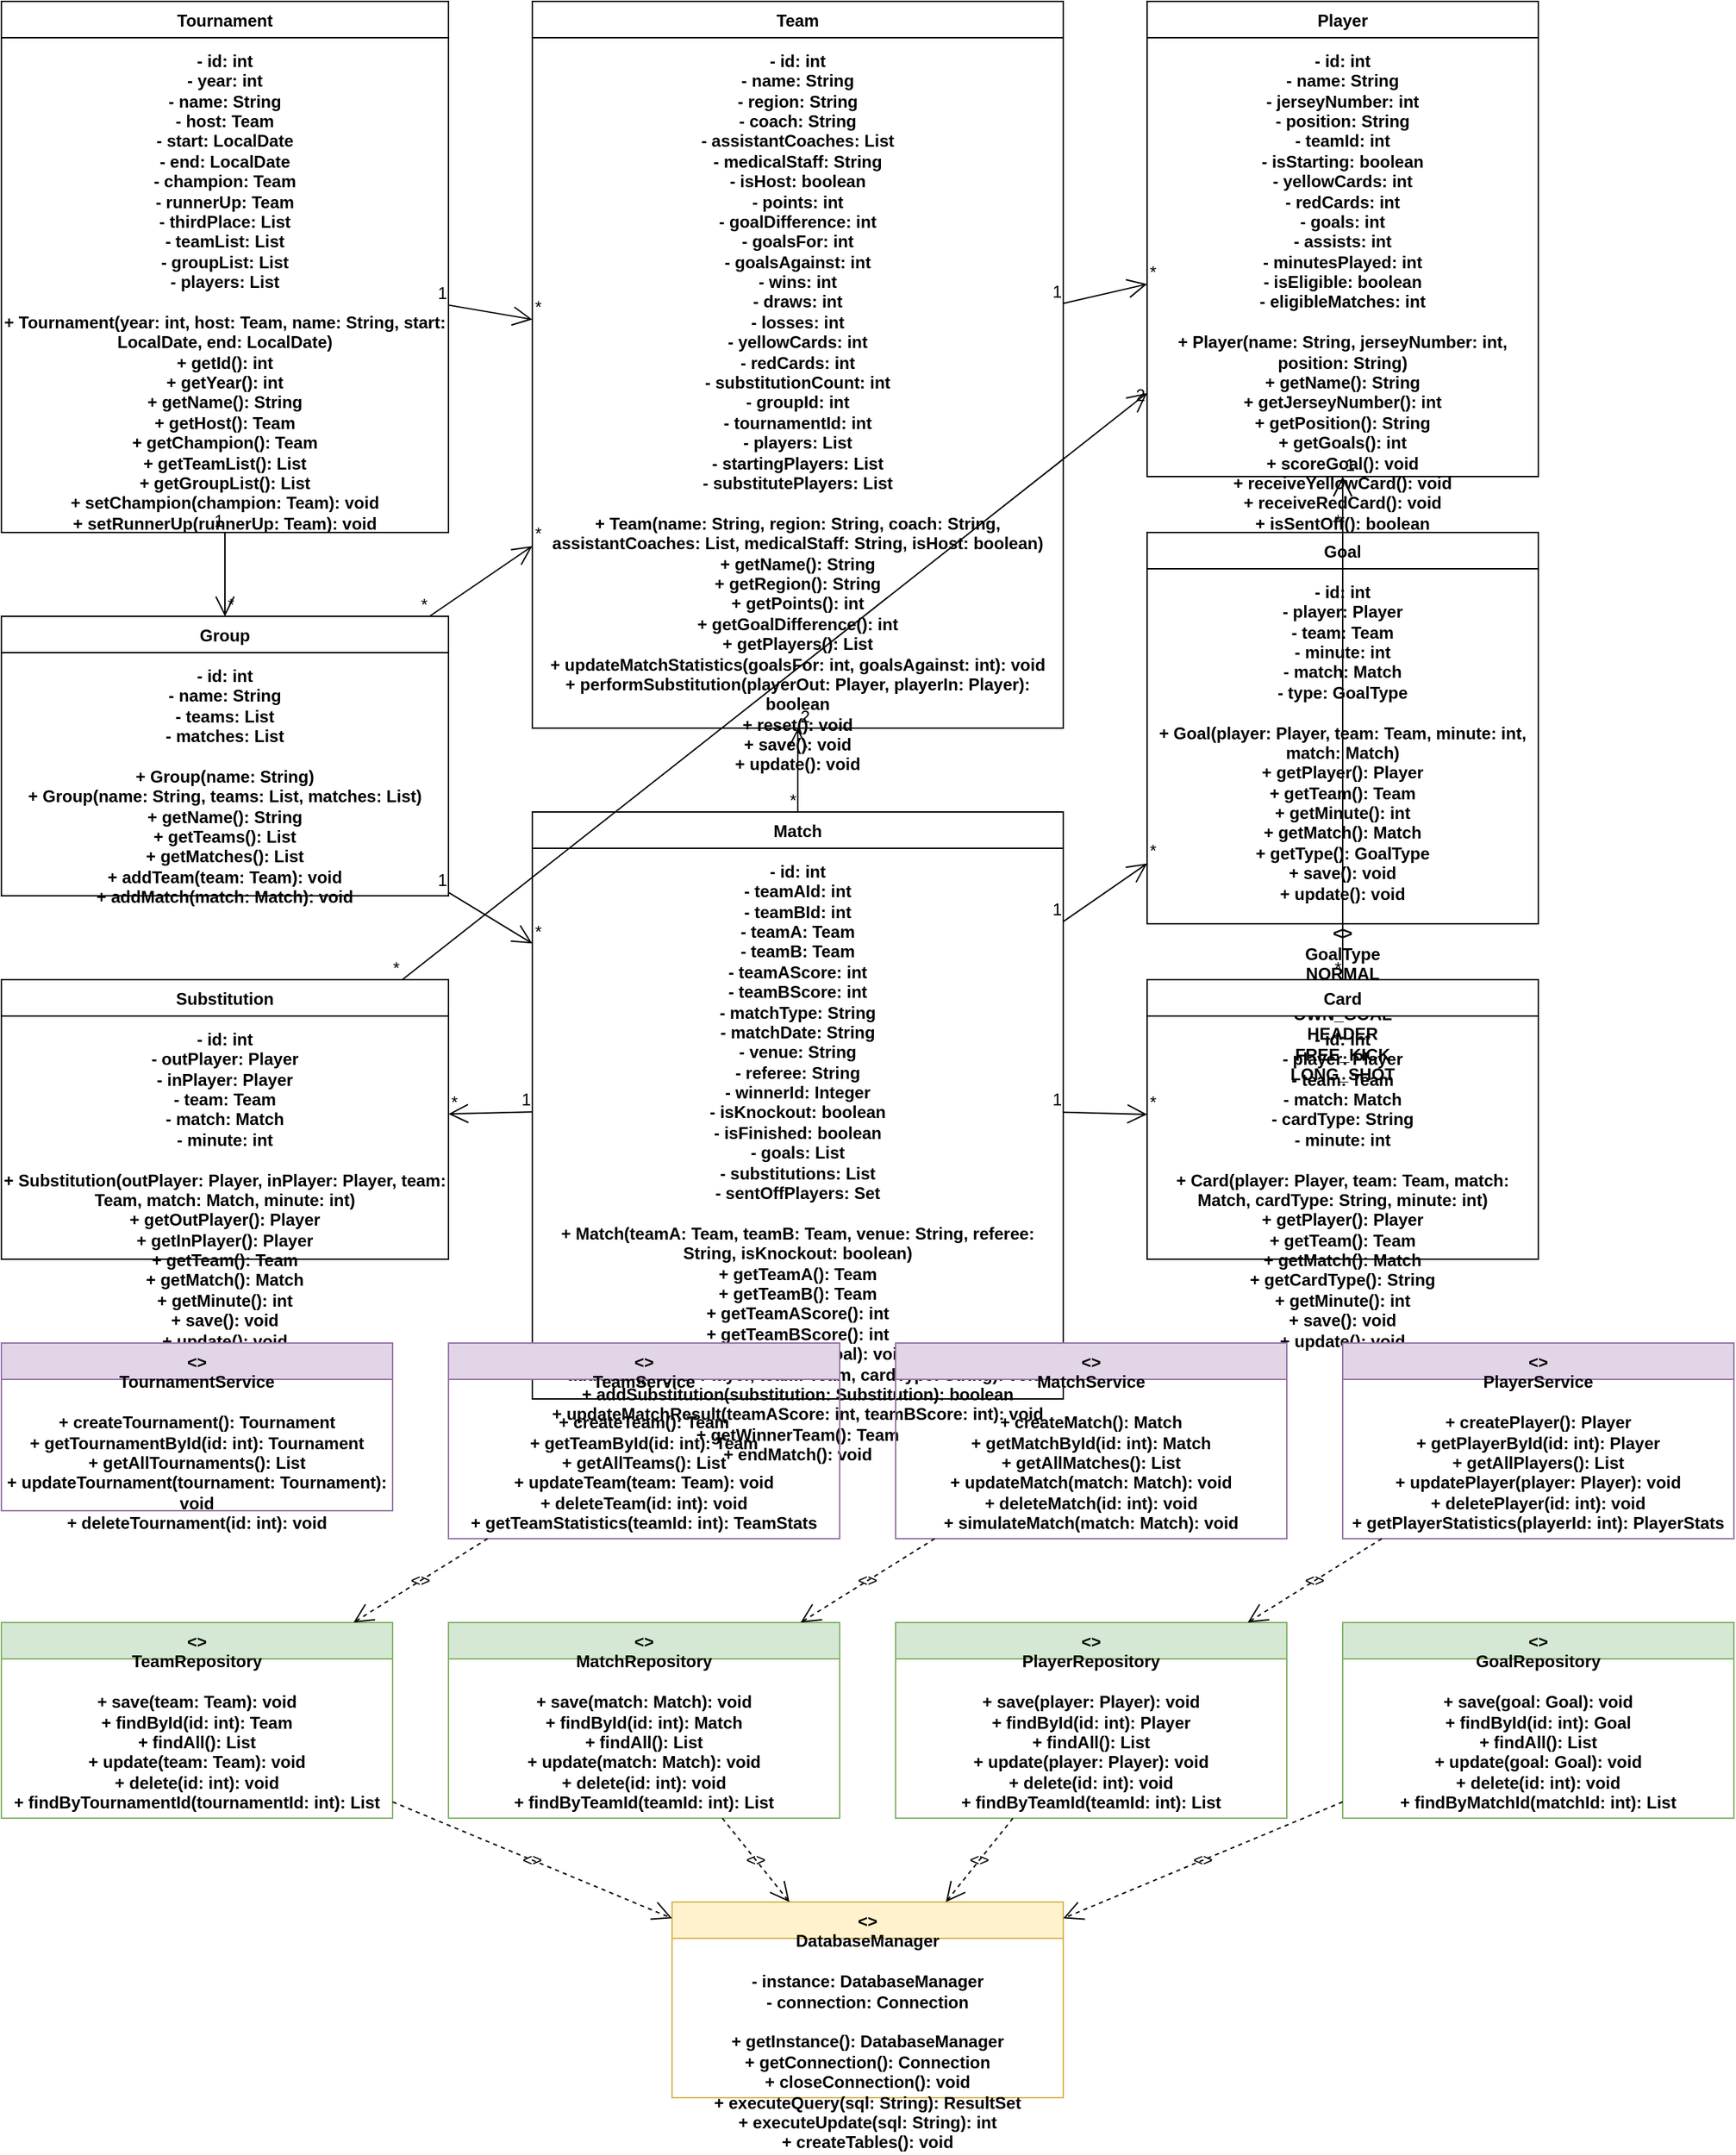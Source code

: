 <?xml version="1.0" encoding="UTF-8"?>
<mxfile version="22.1.16" type="device">
  <diagram name="World Cup Management System" id="c4acf3e9-155e-7222-9cf6-157b1a14988f">
    <mxGraphModel dx="1422" dy="794" grid="1" gridSize="10" guides="1" tooltips="1" connect="1" arrows="1" fold="1" page="1" pageScale="1" pageWidth="850" pageHeight="1100" background="none" math="0" shadow="0">
      <root>
        <mxCell id="0" />
        <mxCell id="1" parent="0" />
        
        <!-- Tournament Class -->
        <mxCell id="tournament" value="Tournament&#xa;&#xa;- id: int&#xa;- year: int&#xa;- name: String&#xa;- host: Team&#xa;- start: LocalDate&#xa;- end: LocalDate&#xa;- champion: Team&#xa;- runnerUp: Team&#xa;- thirdPlace: List&lt;Team&gt;&#xa;- teamList: List&lt;Team&gt;&#xa;- groupList: List&lt;Group&gt;&#xa;- players: List&lt;Player&gt;&#xa;&#xa;+ Tournament(year: int, host: Team, name: String, start: LocalDate, end: LocalDate)&#xa;+ getId(): int&#xa;+ getYear(): int&#xa;+ getName(): String&#xa;+ getHost(): Team&#xa;+ getChampion(): Team&#xa;+ getTeamList(): List&lt;Team&gt;&#xa;+ getGroupList(): List&lt;Group&gt;&#xa;+ setChampion(champion: Team): void&#xa;+ setRunnerUp(runnerUp: Team): void" style="swimlane;fontStyle=1;align=center;verticalAlign=top;childLayout=stackLayout;horizontal=1;startSize=26;horizontalStack=0;resizeParent=1;resizeParentMax=0;resizeLast=0;collapsible=1;marginBottom=0;whiteSpace=wrap;html=1;" vertex="1" parent="1">
          <mxGeometry x="40" y="40" width="320" height="380" as="geometry" />
        </mxCell>

        <!-- Team Class -->
        <mxCell id="team" value="Team&#xa;&#xa;- id: int&#xa;- name: String&#xa;- region: String&#xa;- coach: String&#xa;- assistantCoaches: List&lt;String&gt;&#xa;- medicalStaff: String&#xa;- isHost: boolean&#xa;- points: int&#xa;- goalDifference: int&#xa;- goalsFor: int&#xa;- goalsAgainst: int&#xa;- wins: int&#xa;- draws: int&#xa;- losses: int&#xa;- yellowCards: int&#xa;- redCards: int&#xa;- substitutionCount: int&#xa;- groupId: int&#xa;- tournamentId: int&#xa;- players: List&lt;Player&gt;&#xa;- startingPlayers: List&lt;Player&gt;&#xa;- substitutePlayers: List&lt;Player&gt;&#xa;&#xa;+ Team(name: String, region: String, coach: String, assistantCoaches: List&lt;String&gt;, medicalStaff: String, isHost: boolean)&#xa;+ getName(): String&#xa;+ getRegion(): String&#xa;+ getPoints(): int&#xa;+ getGoalDifference(): int&#xa;+ getPlayers(): List&lt;Player&gt;&#xa;+ updateMatchStatistics(goalsFor: int, goalsAgainst: int): void&#xa;+ performSubstitution(playerOut: Player, playerIn: Player): boolean&#xa;+ reset(): void&#xa;+ save(): void&#xa;+ update(): void" style="swimlane;fontStyle=1;align=center;verticalAlign=top;childLayout=stackLayout;horizontal=1;startSize=26;horizontalStack=0;resizeParent=1;resizeParentMax=0;resizeLast=0;collapsible=1;marginBottom=0;whiteSpace=wrap;html=1;" vertex="1" parent="1">
          <mxGeometry x="420" y="40" width="380" height="520" as="geometry" />
        </mxCell>

        <!-- Player Class -->
        <mxCell id="player" value="Player&#xa;&#xa;- id: int&#xa;- name: String&#xa;- jerseyNumber: int&#xa;- position: String&#xa;- teamId: int&#xa;- isStarting: boolean&#xa;- yellowCards: int&#xa;- redCards: int&#xa;- goals: int&#xa;- assists: int&#xa;- minutesPlayed: int&#xa;- isEligible: boolean&#xa;- eligibleMatches: int&#xa;&#xa;+ Player(name: String, jerseyNumber: int, position: String)&#xa;+ getName(): String&#xa;+ getJerseyNumber(): int&#xa;+ getPosition(): String&#xa;+ getGoals(): int&#xa;+ scoreGoal(): void&#xa;+ receiveYellowCard(): void&#xa;+ receiveRedCard(): void&#xa;+ isSentOff(): boolean&#xa;+ isEligible(): boolean" style="swimlane;fontStyle=1;align=center;verticalAlign=top;childLayout=stackLayout;horizontal=1;startSize=26;horizontalStack=0;resizeParent=1;resizeParentMax=0;resizeLast=0;collapsible=1;marginBottom=0;whiteSpace=wrap;html=1;" vertex="1" parent="1">
          <mxGeometry x="860" y="40" width="280" height="340" as="geometry" />
        </mxCell>

        <!-- Group Class -->
        <mxCell id="group" value="Group&#xa;&#xa;- id: int&#xa;- name: String&#xa;- teams: List&lt;Team&gt;&#xa;- matches: List&lt;Match&gt;&#xa;&#xa;+ Group(name: String)&#xa;+ Group(name: String, teams: List&lt;Team&gt;, matches: List&lt;Match&gt;)&#xa;+ getName(): String&#xa;+ getTeams(): List&lt;Team&gt;&#xa;+ getMatches(): List&lt;Match&gt;&#xa;+ addTeam(team: Team): void&#xa;+ addMatch(match: Match): void" style="swimlane;fontStyle=1;align=center;verticalAlign=top;childLayout=stackLayout;horizontal=1;startSize=26;horizontalStack=0;resizeParent=1;resizeParentMax=0;resizeLast=0;collapsible=1;marginBottom=0;whiteSpace=wrap;html=1;" vertex="1" parent="1">
          <mxGeometry x="40" y="480" width="320" height="200" as="geometry" />
        </mxCell>

        <!-- Match Class -->
        <mxCell id="match" value="Match&#xa;&#xa;- id: int&#xa;- teamAId: int&#xa;- teamBId: int&#xa;- teamA: Team&#xa;- teamB: Team&#xa;- teamAScore: int&#xa;- teamBScore: int&#xa;- matchType: String&#xa;- matchDate: String&#xa;- venue: String&#xa;- referee: String&#xa;- winnerId: Integer&#xa;- isKnockout: boolean&#xa;- isFinished: boolean&#xa;- goals: List&lt;Goal&gt;&#xa;- substitutions: List&lt;Substitution&gt;&#xa;- sentOffPlayers: Set&lt;Player&gt;&#xa;&#xa;+ Match(teamA: Team, teamB: Team, venue: String, referee: String, isKnockout: boolean)&#xa;+ getTeamA(): Team&#xa;+ getTeamB(): Team&#xa;+ getTeamAScore(): int&#xa;+ getTeamBScore(): int&#xa;+ addGoal(goal: Goal): void&#xa;+ addCard(player: Player, team: Team, cardType: String): void&#xa;+ addSubstitution(substitution: Substitution): boolean&#xa;+ updateMatchResult(teamAScore: int, teamBScore: int): void&#xa;+ getWinnerTeam(): Team&#xa;+ endMatch(): void" style="swimlane;fontStyle=1;align=center;verticalAlign=top;childLayout=stackLayout;horizontal=1;startSize=26;horizontalStack=0;resizeParent=1;resizeParentMax=0;resizeLast=0;collapsible=1;marginBottom=0;whiteSpace=wrap;html=1;" vertex="1" parent="1">
          <mxGeometry x="420" y="620" width="380" height="420" as="geometry" />
        </mxCell>

        <!-- Goal Class -->
        <mxCell id="goal" value="Goal&#xa;&#xa;- id: int&#xa;- player: Player&#xa;- team: Team&#xa;- minute: int&#xa;- match: Match&#xa;- type: GoalType&#xa;&#xa;+ Goal(player: Player, team: Team, minute: int, match: Match)&#xa;+ getPlayer(): Player&#xa;+ getTeam(): Team&#xa;+ getMinute(): int&#xa;+ getMatch(): Match&#xa;+ getType(): GoalType&#xa;+ save(): void&#xa;+ update(): void&#xa;&#xa;&lt;&lt;enumeration&gt;&gt;&#xa;GoalType&#xa;NORMAL&#xa;PENALTY&#xa;OWN_GOAL&#xa;HEADER&#xa;FREE_KICK&#xa;LONG_SHOT" style="swimlane;fontStyle=1;align=center;verticalAlign=top;childLayout=stackLayout;horizontal=1;startSize=26;horizontalStack=0;resizeParent=1;resizeParentMax=0;resizeLast=0;collapsible=1;marginBottom=0;whiteSpace=wrap;html=1;" vertex="1" parent="1">
          <mxGeometry x="860" y="420" width="280" height="280" as="geometry" />
        </mxCell>

        <!-- Card Class -->
        <mxCell id="card" value="Card&#xa;&#xa;- id: int&#xa;- player: Player&#xa;- team: Team&#xa;- match: Match&#xa;- cardType: String&#xa;- minute: int&#xa;&#xa;+ Card(player: Player, team: Team, match: Match, cardType: String, minute: int)&#xa;+ getPlayer(): Player&#xa;+ getTeam(): Team&#xa;+ getMatch(): Match&#xa;+ getCardType(): String&#xa;+ getMinute(): int&#xa;+ save(): void&#xa;+ update(): void" style="swimlane;fontStyle=1;align=center;verticalAlign=top;childLayout=stackLayout;horizontal=1;startSize=26;horizontalStack=0;resizeParent=1;resizeParentMax=0;resizeLast=0;collapsible=1;marginBottom=0;whiteSpace=wrap;html=1;" vertex="1" parent="1">
          <mxGeometry x="860" y="740" width="280" height="200" as="geometry" />
        </mxCell>

        <!-- Substitution Class -->
        <mxCell id="substitution" value="Substitution&#xa;&#xa;- id: int&#xa;- outPlayer: Player&#xa;- inPlayer: Player&#xa;- team: Team&#xa;- match: Match&#xa;- minute: int&#xa;&#xa;+ Substitution(outPlayer: Player, inPlayer: Player, team: Team, match: Match, minute: int)&#xa;+ getOutPlayer(): Player&#xa;+ getInPlayer(): Player&#xa;+ getTeam(): Team&#xa;+ getMatch(): Match&#xa;+ getMinute(): int&#xa;+ save(): void&#xa;+ update(): void" style="swimlane;fontStyle=1;align=center;verticalAlign=top;childLayout=stackLayout;horizontal=1;startSize=26;horizontalStack=0;resizeParent=1;resizeParentMax=0;resizeLast=0;collapsible=1;marginBottom=0;whiteSpace=wrap;html=1;" vertex="1" parent="1">
          <mxGeometry x="40" y="740" width="320" height="200" as="geometry" />
        </mxCell>

        <!-- Service Layer -->
        <mxCell id="tournamentService" value="&lt;&lt;Service&gt;&gt;&#xa;TournamentService&#xa;&#xa;+ createTournament(): Tournament&#xa;+ getTournamentById(id: int): Tournament&#xa;+ getAllTournaments(): List&lt;Tournament&gt;&#xa;+ updateTournament(tournament: Tournament): void&#xa;+ deleteTournament(id: int): void" style="swimlane;fontStyle=1;align=center;verticalAlign=top;childLayout=stackLayout;horizontal=1;startSize=26;horizontalStack=0;resizeParent=1;resizeParentMax=0;resizeLast=0;collapsible=1;marginBottom=0;whiteSpace=wrap;html=1;fillColor=#e1d5e7;strokeColor=#9673a6;" vertex="1" parent="1">
          <mxGeometry x="40" y="1000" width="280" height="120" as="geometry" />
        </mxCell>

        <mxCell id="teamService" value="&lt;&lt;Service&gt;&gt;&#xa;TeamService&#xa;&#xa;+ createTeam(): Team&#xa;+ getTeamById(id: int): Team&#xa;+ getAllTeams(): List&lt;Team&gt;&#xa;+ updateTeam(team: Team): void&#xa;+ deleteTeam(id: int): void&#xa;+ getTeamStatistics(teamId: int): TeamStats" style="swimlane;fontStyle=1;align=center;verticalAlign=top;childLayout=stackLayout;horizontal=1;startSize=26;horizontalStack=0;resizeParent=1;resizeParentMax=0;resizeLast=0;collapsible=1;marginBottom=0;whiteSpace=wrap;html=1;fillColor=#e1d5e7;strokeColor=#9673a6;" vertex="1" parent="1">
          <mxGeometry x="360" y="1000" width="280" height="140" as="geometry" />
        </mxCell>

        <mxCell id="matchService" value="&lt;&lt;Service&gt;&gt;&#xa;MatchService&#xa;&#xa;+ createMatch(): Match&#xa;+ getMatchById(id: int): Match&#xa;+ getAllMatches(): List&lt;Match&gt;&#xa;+ updateMatch(match: Match): void&#xa;+ deleteMatch(id: int): void&#xa;+ simulateMatch(match: Match): void" style="swimlane;fontStyle=1;align=center;verticalAlign=top;childLayout=stackLayout;horizontal=1;startSize=26;horizontalStack=0;resizeParent=1;resizeParentMax=0;resizeLast=0;collapsible=1;marginBottom=0;whiteSpace=wrap;html=1;fillColor=#e1d5e7;strokeColor=#9673a6;" vertex="1" parent="1">
          <mxGeometry x="680" y="1000" width="280" height="140" as="geometry" />
        </mxCell>

        <mxCell id="playerService" value="&lt;&lt;Service&gt;&gt;&#xa;PlayerService&#xa;&#xa;+ createPlayer(): Player&#xa;+ getPlayerById(id: int): Player&#xa;+ getAllPlayers(): List&lt;Player&gt;&#xa;+ updatePlayer(player: Player): void&#xa;+ deletePlayer(id: int): void&#xa;+ getPlayerStatistics(playerId: int): PlayerStats" style="swimlane;fontStyle=1;align=center;verticalAlign=top;childLayout=stackLayout;horizontal=1;startSize=26;horizontalStack=0;resizeParent=1;resizeParentMax=0;resizeLast=0;collapsible=1;marginBottom=0;whiteSpace=wrap;html=1;fillColor=#e1d5e7;strokeColor=#9673a6;" vertex="1" parent="1">
          <mxGeometry x="1000" y="1000" width="280" height="140" as="geometry" />
        </mxCell>

        <!-- Repository Layer -->
        <mxCell id="teamRepository" value="&lt;&lt;Repository&gt;&gt;&#xa;TeamRepository&#xa;&#xa;+ save(team: Team): void&#xa;+ findById(id: int): Team&#xa;+ findAll(): List&lt;Team&gt;&#xa;+ update(team: Team): void&#xa;+ delete(id: int): void&#xa;+ findByTournamentId(tournamentId: int): List&lt;Team&gt;" style="swimlane;fontStyle=1;align=center;verticalAlign=top;childLayout=stackLayout;horizontal=1;startSize=26;horizontalStack=0;resizeParent=1;resizeParentMax=0;resizeLast=0;collapsible=1;marginBottom=0;whiteSpace=wrap;html=1;fillColor=#d5e8d4;strokeColor=#82b366;" vertex="1" parent="1">
          <mxGeometry x="40" y="1200" width="280" height="140" as="geometry" />
        </mxCell>

        <mxCell id="matchRepository" value="&lt;&lt;Repository&gt;&gt;&#xa;MatchRepository&#xa;&#xa;+ save(match: Match): void&#xa;+ findById(id: int): Match&#xa;+ findAll(): List&lt;Match&gt;&#xa;+ update(match: Match): void&#xa;+ delete(id: int): void&#xa;+ findByTeamId(teamId: int): List&lt;Match&gt;" style="swimlane;fontStyle=1;align=center;verticalAlign=top;childLayout=stackLayout;horizontal=1;startSize=26;horizontalStack=0;resizeParent=1;resizeParentMax=0;resizeLast=0;collapsible=1;marginBottom=0;whiteSpace=wrap;html=1;fillColor=#d5e8d4;strokeColor=#82b366;" vertex="1" parent="1">
          <mxGeometry x="360" y="1200" width="280" height="140" as="geometry" />
        </mxCell>

        <mxCell id="playerRepository" value="&lt;&lt;Repository&gt;&gt;&#xa;PlayerRepository&#xa;&#xa;+ save(player: Player): void&#xa;+ findById(id: int): Player&#xa;+ findAll(): List&lt;Player&gt;&#xa;+ update(player: Player): void&#xa;+ delete(id: int): void&#xa;+ findByTeamId(teamId: int): List&lt;Player&gt;" style="swimlane;fontStyle=1;align=center;verticalAlign=top;childLayout=stackLayout;horizontal=1;startSize=26;horizontalStack=0;resizeParent=1;resizeParentMax=0;resizeLast=0;collapsible=1;marginBottom=0;whiteSpace=wrap;html=1;fillColor=#d5e8d4;strokeColor=#82b366;" vertex="1" parent="1">
          <mxGeometry x="680" y="1200" width="280" height="140" as="geometry" />
        </mxCell>

        <mxCell id="goalRepository" value="&lt;&lt;Repository&gt;&gt;&#xa;GoalRepository&#xa;&#xa;+ save(goal: Goal): void&#xa;+ findById(id: int): Goal&#xa;+ findAll(): List&lt;Goal&gt;&#xa;+ update(goal: Goal): void&#xa;+ delete(id: int): void&#xa;+ findByMatchId(matchId: int): List&lt;Goal&gt;" style="swimlane;fontStyle=1;align=center;verticalAlign=top;childLayout=stackLayout;horizontal=1;startSize=26;horizontalStack=0;resizeParent=1;resizeParentMax=0;resizeLast=0;collapsible=1;marginBottom=0;whiteSpace=wrap;html=1;fillColor=#d5e8d4;strokeColor=#82b366;" vertex="1" parent="1">
          <mxGeometry x="1000" y="1200" width="280" height="140" as="geometry" />
        </mxCell>

        <!-- Database Manager -->
        <mxCell id="databaseManager" value="&lt;&lt;Singleton&gt;&gt;&#xa;DatabaseManager&#xa;&#xa;- instance: DatabaseManager&#xa;- connection: Connection&#xa;&#xa;+ getInstance(): DatabaseManager&#xa;+ getConnection(): Connection&#xa;+ closeConnection(): void&#xa;+ executeQuery(sql: String): ResultSet&#xa;+ executeUpdate(sql: String): int&#xa;+ createTables(): void" style="swimlane;fontStyle=1;align=center;verticalAlign=top;childLayout=stackLayout;horizontal=1;startSize=26;horizontalStack=0;resizeParent=1;resizeParentMax=0;resizeLast=0;collapsible=1;marginBottom=0;whiteSpace=wrap;html=1;fillColor=#fff2cc;strokeColor=#d6b656;" vertex="1" parent="1">
          <mxGeometry x="520" y="1400" width="280" height="140" as="geometry" />
        </mxCell>

        <!-- Relationships -->
        <!-- Tournament -> Team (1 to many) -->
        <mxCell id="tournament-team" style="endArrow=open;endFill=1;endSize=12;html=1;rounded=0;" edge="1" parent="1" source="tournament" target="team">
          <mxGeometry width="160" relative="1" as="geometry">
            <mxPoint x="360" y="200" as="sourcePoint" />
            <mxPoint x="420" y="200" as="targetPoint" />
          </mxGeometry>
        </mxCell>
        <mxCell id="tournament-team-label" value="1" style="resizable=0;html=1;whiteSpace=wrap;align=right;verticalAlign=bottom;" connectable="0" vertex="1" parent="tournament-team">
          <mxGeometry x="-1" relative="1" as="geometry" />
        </mxCell>
        <mxCell id="tournament-team-label2" value="*" style="resizable=0;html=1;whiteSpace=wrap;align=left;verticalAlign=bottom;" connectable="0" vertex="1" parent="tournament-team">
          <mxGeometry x="1" relative="1" as="geometry" />
        </mxCell>

        <!-- Tournament -> Group (1 to many) -->
        <mxCell id="tournament-group" style="endArrow=open;endFill=1;endSize=12;html=1;rounded=0;" edge="1" parent="1" source="tournament" target="group">
          <mxGeometry width="160" relative="1" as="geometry">
            <mxPoint x="200" y="420" as="sourcePoint" />
            <mxPoint x="200" y="480" as="targetPoint" />
          </mxGeometry>
        </mxCell>
        <mxCell id="tournament-group-label" value="1" style="resizable=0;html=1;whiteSpace=wrap;align=right;verticalAlign=bottom;" connectable="0" vertex="1" parent="tournament-group">
          <mxGeometry x="-1" relative="1" as="geometry" />
        </mxCell>
        <mxCell id="tournament-group-label2" value="*" style="resizable=0;html=1;whiteSpace=wrap;align=left;verticalAlign=bottom;" connectable="0" vertex="1" parent="tournament-group">
          <mxGeometry x="1" relative="1" as="geometry" />
        </mxCell>

        <!-- Team -> Player (1 to many) -->
        <mxCell id="team-player" style="endArrow=open;endFill=1;endSize=12;html=1;rounded=0;" edge="1" parent="1" source="team" target="player">
          <mxGeometry width="160" relative="1" as="geometry">
            <mxPoint x="800" y="200" as="sourcePoint" />
            <mxPoint x="860" y="200" as="targetPoint" />
          </mxGeometry>
        </mxCell>
        <mxCell id="team-player-label" value="1" style="resizable=0;html=1;whiteSpace=wrap;align=right;verticalAlign=bottom;" connectable="0" vertex="1" parent="team-player">
          <mxGeometry x="-1" relative="1" as="geometry" />
        </mxCell>
        <mxCell id="team-player-label2" value="*" style="resizable=0;html=1;whiteSpace=wrap;align=left;verticalAlign=bottom;" connectable="0" vertex="1" parent="team-player">
          <mxGeometry x="1" relative="1" as="geometry" />
        </mxCell>

        <!-- Group -> Team (many to many) -->
        <mxCell id="group-team" style="endArrow=open;endFill=1;endSize=12;html=1;rounded=0;" edge="1" parent="1" source="group" target="team">
          <mxGeometry width="160" relative="1" as="geometry">
            <mxPoint x="360" y="580" as="sourcePoint" />
            <mxPoint x="420" y="560" as="targetPoint" />
          </mxGeometry>
        </mxCell>
        <mxCell id="group-team-label" value="*" style="resizable=0;html=1;whiteSpace=wrap;align=right;verticalAlign=bottom;" connectable="0" vertex="1" parent="group-team">
          <mxGeometry x="-1" relative="1" as="geometry" />
        </mxCell>
        <mxCell id="group-team-label2" value="*" style="resizable=0;html=1;whiteSpace=wrap;align=left;verticalAlign=bottom;" connectable="0" vertex="1" parent="group-team">
          <mxGeometry x="1" relative="1" as="geometry" />
        </mxCell>

        <!-- Group -> Match (1 to many) -->
        <mxCell id="group-match" style="endArrow=open;endFill=1;endSize=12;html=1;rounded=0;" edge="1" parent="1" source="group" target="match">
          <mxGeometry width="160" relative="1" as="geometry">
            <mxPoint x="360" y="620" as="sourcePoint" />
            <mxPoint x="420" y="680" as="targetPoint" />
          </mxGeometry>
        </mxCell>
        <mxCell id="group-match-label" value="1" style="resizable=0;html=1;whiteSpace=wrap;align=right;verticalAlign=bottom;" connectable="0" vertex="1" parent="group-match">
          <mxGeometry x="-1" relative="1" as="geometry" />
        </mxCell>
        <mxCell id="group-match-label2" value="*" style="resizable=0;html=1;whiteSpace=wrap;align=left;verticalAlign=bottom;" connectable="0" vertex="1" parent="group-match">
          <mxGeometry x="1" relative="1" as="geometry" />
        </mxCell>

        <!-- Match -> Team (many to 2) -->
        <mxCell id="match-team" style="endArrow=open;endFill=1;endSize=12;html=1;rounded=0;" edge="1" parent="1" source="match" target="team">
          <mxGeometry width="160" relative="1" as="geometry">
            <mxPoint x="610" y="620" as="sourcePoint" />
            <mxPoint x="610" y="560" as="targetPoint" />
          </mxGeometry>
        </mxCell>
        <mxCell id="match-team-label" value="*" style="resizable=0;html=1;whiteSpace=wrap;align=right;verticalAlign=bottom;" connectable="0" vertex="1" parent="match-team">
          <mxGeometry x="-1" relative="1" as="geometry" />
        </mxCell>
        <mxCell id="match-team-label2" value="2" style="resizable=0;html=1;whiteSpace=wrap;align=left;verticalAlign=bottom;" connectable="0" vertex="1" parent="match-team">
          <mxGeometry x="1" relative="1" as="geometry" />
        </mxCell>

        <!-- Match -> Goal (1 to many) -->
        <mxCell id="match-goal" style="endArrow=open;endFill=1;endSize=12;html=1;rounded=0;" edge="1" parent="1" source="match" target="goal">
          <mxGeometry width="160" relative="1" as="geometry">
            <mxPoint x="800" y="700" as="sourcePoint" />
            <mxPoint x="860" y="600" as="targetPoint" />
          </mxGeometry>
        </mxCell>
        <mxCell id="match-goal-label" value="1" style="resizable=0;html=1;whiteSpace=wrap;align=right;verticalAlign=bottom;" connectable="0" vertex="1" parent="match-goal">
          <mxGeometry x="-1" relative="1" as="geometry" />
        </mxCell>
        <mxCell id="match-goal-label2" value="*" style="resizable=0;html=1;whiteSpace=wrap;align=left;verticalAlign=bottom;" connectable="0" vertex="1" parent="match-goal">
          <mxGeometry x="1" relative="1" as="geometry" />
        </mxCell>

        <!-- Match -> Card (1 to many) -->
        <mxCell id="match-card" style="endArrow=open;endFill=1;endSize=12;html=1;rounded=0;" edge="1" parent="1" source="match" target="card">
          <mxGeometry width="160" relative="1" as="geometry">
            <mxPoint x="800" y="900" as="sourcePoint" />
            <mxPoint x="860" y="840" as="targetPoint" />
          </mxGeometry>
        </mxCell>
        <mxCell id="match-card-label" value="1" style="resizable=0;html=1;whiteSpace=wrap;align=right;verticalAlign=bottom;" connectable="0" vertex="1" parent="match-card">
          <mxGeometry x="-1" relative="1" as="geometry" />
        </mxCell>
        <mxCell id="match-card-label2" value="*" style="resizable=0;html=1;whiteSpace=wrap;align=left;verticalAlign=bottom;" connectable="0" vertex="1" parent="match-card">
          <mxGeometry x="1" relative="1" as="geometry" />
        </mxCell>

        <!-- Match -> Substitution (1 to many) -->
        <mxCell id="match-substitution" style="endArrow=open;endFill=1;endSize=12;html=1;rounded=0;" edge="1" parent="1" source="match" target="substitution">
          <mxGeometry width="160" relative="1" as="geometry">
            <mxPoint x="420" y="900" as="sourcePoint" />
            <mxPoint x="360" y="840" as="targetPoint" />
          </mxGeometry>
        </mxCell>
        <mxCell id="match-substitution-label" value="1" style="resizable=0;html=1;whiteSpace=wrap;align=right;verticalAlign=bottom;" connectable="0" vertex="1" parent="match-substitution">
          <mxGeometry x="-1" relative="1" as="geometry" />
        </mxCell>
        <mxCell id="match-substitution-label2" value="*" style="resizable=0;html=1;whiteSpace=wrap;align=left;verticalAlign=bottom;" connectable="0" vertex="1" parent="match-substitution">
          <mxGeometry x="1" relative="1" as="geometry" />
        </mxCell>

        <!-- Goal -> Player (many to 1) -->
        <mxCell id="goal-player" style="endArrow=open;endFill=1;endSize=12;html=1;rounded=0;" edge="1" parent="1" source="goal" target="player">
          <mxGeometry width="160" relative="1" as="geometry">
            <mxPoint x="1000" y="420" as="sourcePoint" />
            <mxPoint x="1000" y="380" as="targetPoint" />
          </mxGeometry>
        </mxCell>
        <mxCell id="goal-player-label" value="*" style="resizable=0;html=1;whiteSpace=wrap;align=right;verticalAlign=bottom;" connectable="0" vertex="1" parent="goal-player">
          <mxGeometry x="-1" relative="1" as="geometry" />
        </mxCell>
        <mxCell id="goal-player-label2" value="1" style="resizable=0;html=1;whiteSpace=wrap;align=left;verticalAlign=bottom;" connectable="0" vertex="1" parent="goal-player">
          <mxGeometry x="1" relative="1" as="geometry" />
        </mxCell>

        <!-- Card -> Player (many to 1) -->
        <mxCell id="card-player" style="endArrow=open;endFill=1;endSize=12;html=1;rounded=0;" edge="1" parent="1" source="card" target="player">
          <mxGeometry width="160" relative="1" as="geometry">
            <mxPoint x="1000" y="740" as="sourcePoint" />
            <mxPoint x="1000" y="380" as="targetPoint" />
          </mxGeometry>
        </mxCell>
        <mxCell id="card-player-label" value="*" style="resizable=0;html=1;whiteSpace=wrap;align=right;verticalAlign=bottom;" connectable="0" vertex="1" parent="card-player">
          <mxGeometry x="-1" relative="1" as="geometry" />
        </mxCell>
        <mxCell id="card-player-label2" value="1" style="resizable=0;html=1;whiteSpace=wrap;align=left;verticalAlign=bottom;" connectable="0" vertex="1" parent="card-player">
          <mxGeometry x="1" relative="1" as="geometry" />
        </mxCell>

        <!-- Substitution -> Player (many to 2) -->
        <mxCell id="substitution-player" style="endArrow=open;endFill=1;endSize=12;html=1;rounded=0;" edge="1" parent="1" source="substitution" target="player">
          <mxGeometry width="160" relative="1" as="geometry">
            <mxPoint x="360" y="800" as="sourcePoint" />
            <mxPoint x="860" y="300" as="targetPoint" />
          </mxGeometry>
        </mxCell>
        <mxCell id="substitution-player-label" value="*" style="resizable=0;html=1;whiteSpace=wrap;align=right;verticalAlign=bottom;" connectable="0" vertex="1" parent="substitution-player">
          <mxGeometry x="-1" relative="1" as="geometry" />
        </mxCell>
        <mxCell id="substitution-player-label2" value="2" style="resizable=0;html=1;whiteSpace=wrap;align=left;verticalAlign=bottom;" connectable="0" vertex="1" parent="substitution-player">
          <mxGeometry x="1" relative="1" as="geometry">
            <mxPoint x="-10" y="10" as="offset" />
          </mxGeometry>
        </mxCell>

        <!-- Service -> Repository dependencies -->
        <mxCell id="teamService-teamRepository" style="endArrow=open;endFill=0;endSize=12;html=1;rounded=0;dashed=1;" edge="1" parent="1" source="teamService" target="teamRepository">
          <mxGeometry width="160" relative="1" as="geometry">
            <mxPoint x="360" y="1140" as="sourcePoint" />
            <mxPoint x="280" y="1200" as="targetPoint" />
          </mxGeometry>
        </mxCell>
        <mxCell id="teamService-teamRepository-label" value="&lt;&lt;uses&gt;&gt;" style="resizable=0;html=1;whiteSpace=wrap;align=center;verticalAlign=middle;" connectable="0" vertex="1" parent="teamService-teamRepository">
          <mxGeometry relative="1" as="geometry" />
        </mxCell>

        <mxCell id="matchService-matchRepository" style="endArrow=open;endFill=0;endSize=12;html=1;rounded=0;dashed=1;" edge="1" parent="1" source="matchService" target="matchRepository">
          <mxGeometry width="160" relative="1" as="geometry">
            <mxPoint x="680" y="1140" as="sourcePoint" />
            <mxPoint x="600" y="1200" as="targetPoint" />
          </mxGeometry>
        </mxCell>
        <mxCell id="matchService-matchRepository-label" value="&lt;&lt;uses&gt;&gt;" style="resizable=0;html=1;whiteSpace=wrap;align=center;verticalAlign=middle;" connectable="0" vertex="1" parent="matchService-matchRepository">
          <mxGeometry relative="1" as="geometry" />
        </mxCell>

        <mxCell id="playerService-playerRepository" style="endArrow=open;endFill=0;endSize=12;html=1;rounded=0;dashed=1;" edge="1" parent="1" source="playerService" target="playerRepository">
          <mxGeometry width="160" relative="1" as="geometry">
            <mxPoint x="1000" y="1140" as="sourcePoint" />
            <mxPoint x="920" y="1200" as="targetPoint" />
          </mxGeometry>
        </mxCell>
        <mxCell id="playerService-playerRepository-label" value="&lt;&lt;uses&gt;&gt;" style="resizable=0;html=1;whiteSpace=wrap;align=center;verticalAlign=middle;" connectable="0" vertex="1" parent="playerService-playerRepository">
          <mxGeometry relative="1" as="geometry" />
        </mxCell>

        <!-- Repository -> DatabaseManager dependencies -->
        <mxCell id="teamRepository-databaseManager" style="endArrow=open;endFill=0;endSize=12;html=1;rounded=0;dashed=1;" edge="1" parent="1" source="teamRepository" target="databaseManager">
          <mxGeometry width="160" relative="1" as="geometry">
            <mxPoint x="320" y="1340" as="sourcePoint" />
            <mxPoint x="520" y="1400" as="targetPoint" />
          </mxGeometry>
        </mxCell>
        <mxCell id="teamRepository-databaseManager-label" value="&lt;&lt;uses&gt;&gt;" style="resizable=0;html=1;whiteSpace=wrap;align=center;verticalAlign=middle;" connectable="0" vertex="1" parent="teamRepository-databaseManager">
          <mxGeometry relative="1" as="geometry" />
        </mxCell>

        <mxCell id="matchRepository-databaseManager" style="endArrow=open;endFill=0;endSize=12;html=1;rounded=0;dashed=1;" edge="1" parent="1" source="matchRepository" target="databaseManager">
          <mxGeometry width="160" relative="1" as="geometry">
            <mxPoint x="500" y="1340" as="sourcePoint" />
            <mxPoint x="600" y="1400" as="targetPoint" />
          </mxGeometry>
        </mxCell>
        <mxCell id="matchRepository-databaseManager-label" value="&lt;&lt;uses&gt;&gt;" style="resizable=0;html=1;whiteSpace=wrap;align=center;verticalAlign=middle;" connectable="0" vertex="1" parent="matchRepository-databaseManager">
          <mxGeometry relative="1" as="geometry" />
        </mxCell>

        <mxCell id="playerRepository-databaseManager" style="endArrow=open;endFill=0;endSize=12;html=1;rounded=0;dashed=1;" edge="1" parent="1" source="playerRepository" target="databaseManager">
          <mxGeometry width="160" relative="1" as="geometry">
            <mxPoint x="820" y="1340" as="sourcePoint" />
            <mxPoint x="720" y="1400" as="targetPoint" />
          </mxGeometry>
        </mxCell>
        <mxCell id="playerRepository-databaseManager-label" value="&lt;&lt;uses&gt;&gt;" style="resizable=0;html=1;whiteSpace=wrap;align=center;verticalAlign=middle;" connectable="0" vertex="1" parent="playerRepository-databaseManager">
          <mxGeometry relative="1" as="geometry" />
        </mxCell>

        <mxCell id="goalRepository-databaseManager" style="endArrow=open;endFill=0;endSize=12;html=1;rounded=0;dashed=1;" edge="1" parent="1" source="goalRepository" target="databaseManager">
          <mxGeometry width="160" relative="1" as="geometry">
            <mxPoint x="1000" y="1340" as="sourcePoint" />
            <mxPoint x="800" y="1400" as="targetPoint" />
          </mxGeometry>
        </mxCell>
        <mxCell id="goalRepository-databaseManager-label" value="&lt;&lt;uses&gt;&gt;" style="resizable=0;html=1;whiteSpace=wrap;align=center;verticalAlign=middle;" connectable="0" vertex="1" parent="goalRepository-databaseManager">
          <mxGeometry relative="1" as="geometry" />
        </mxCell>

      </root>
    </mxGraphModel>
  </diagram>
</mxfile>
